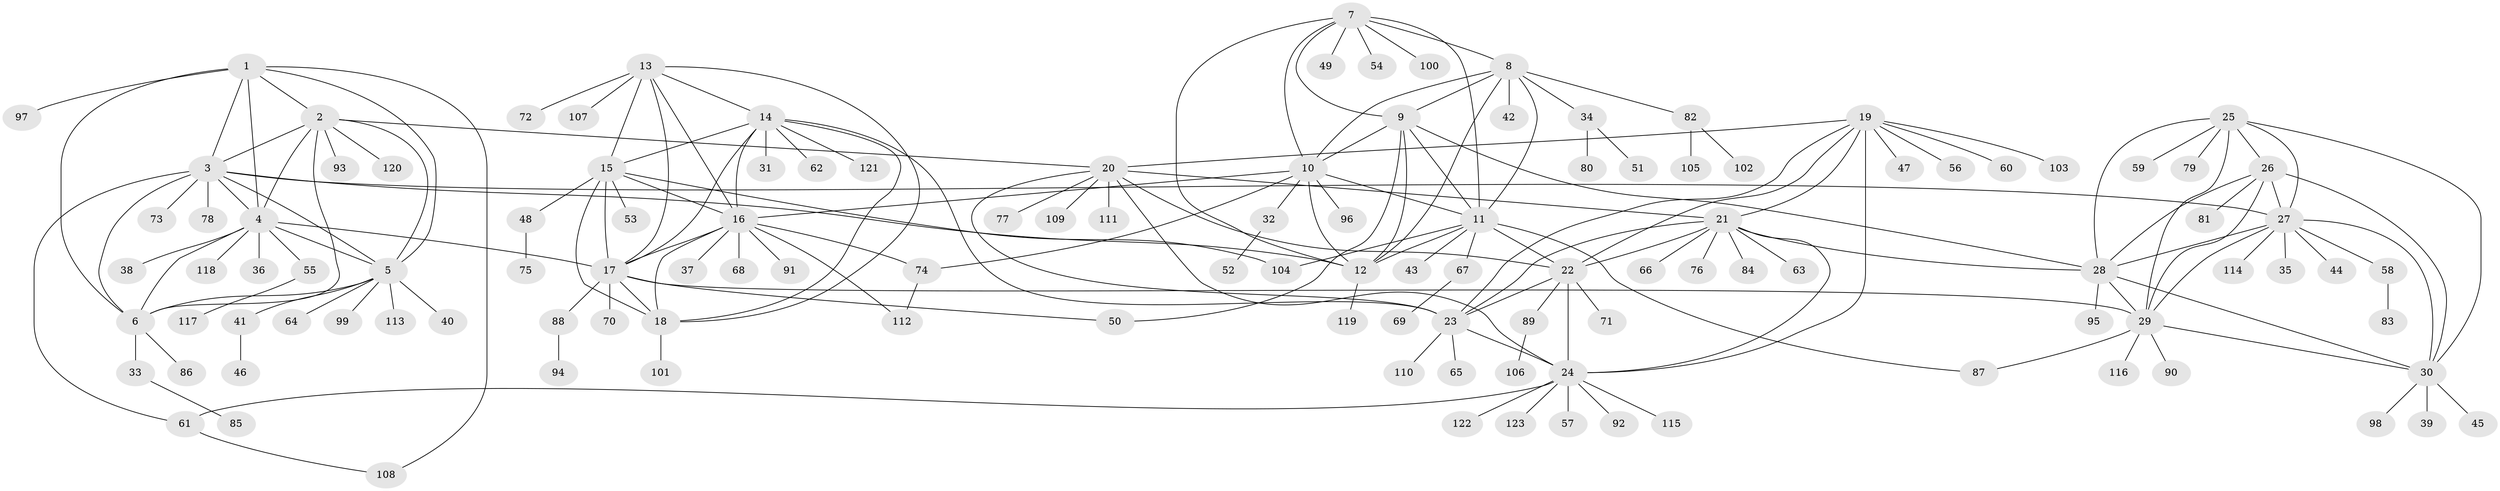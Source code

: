 // coarse degree distribution, {6: 0.052083333333333336, 13: 0.020833333333333332, 9: 0.052083333333333336, 7: 0.03125, 12: 0.020833333333333332, 14: 0.010416666666666666, 11: 0.010416666666666666, 4: 0.010416666666666666, 10: 0.010416666666666666, 5: 0.010416666666666666, 2: 0.08333333333333333, 1: 0.6770833333333334, 3: 0.010416666666666666}
// Generated by graph-tools (version 1.1) at 2025/42/03/06/25 10:42:08]
// undirected, 123 vertices, 185 edges
graph export_dot {
graph [start="1"]
  node [color=gray90,style=filled];
  1;
  2;
  3;
  4;
  5;
  6;
  7;
  8;
  9;
  10;
  11;
  12;
  13;
  14;
  15;
  16;
  17;
  18;
  19;
  20;
  21;
  22;
  23;
  24;
  25;
  26;
  27;
  28;
  29;
  30;
  31;
  32;
  33;
  34;
  35;
  36;
  37;
  38;
  39;
  40;
  41;
  42;
  43;
  44;
  45;
  46;
  47;
  48;
  49;
  50;
  51;
  52;
  53;
  54;
  55;
  56;
  57;
  58;
  59;
  60;
  61;
  62;
  63;
  64;
  65;
  66;
  67;
  68;
  69;
  70;
  71;
  72;
  73;
  74;
  75;
  76;
  77;
  78;
  79;
  80;
  81;
  82;
  83;
  84;
  85;
  86;
  87;
  88;
  89;
  90;
  91;
  92;
  93;
  94;
  95;
  96;
  97;
  98;
  99;
  100;
  101;
  102;
  103;
  104;
  105;
  106;
  107;
  108;
  109;
  110;
  111;
  112;
  113;
  114;
  115;
  116;
  117;
  118;
  119;
  120;
  121;
  122;
  123;
  1 -- 2;
  1 -- 3;
  1 -- 4;
  1 -- 5;
  1 -- 6;
  1 -- 97;
  1 -- 108;
  2 -- 3;
  2 -- 4;
  2 -- 5;
  2 -- 6;
  2 -- 20;
  2 -- 93;
  2 -- 120;
  3 -- 4;
  3 -- 5;
  3 -- 6;
  3 -- 12;
  3 -- 27;
  3 -- 61;
  3 -- 73;
  3 -- 78;
  4 -- 5;
  4 -- 6;
  4 -- 17;
  4 -- 36;
  4 -- 38;
  4 -- 55;
  4 -- 118;
  5 -- 6;
  5 -- 40;
  5 -- 41;
  5 -- 64;
  5 -- 99;
  5 -- 113;
  6 -- 33;
  6 -- 86;
  7 -- 8;
  7 -- 9;
  7 -- 10;
  7 -- 11;
  7 -- 12;
  7 -- 49;
  7 -- 54;
  7 -- 100;
  8 -- 9;
  8 -- 10;
  8 -- 11;
  8 -- 12;
  8 -- 34;
  8 -- 42;
  8 -- 82;
  9 -- 10;
  9 -- 11;
  9 -- 12;
  9 -- 28;
  9 -- 50;
  10 -- 11;
  10 -- 12;
  10 -- 16;
  10 -- 32;
  10 -- 74;
  10 -- 96;
  11 -- 12;
  11 -- 22;
  11 -- 43;
  11 -- 67;
  11 -- 87;
  11 -- 104;
  12 -- 119;
  13 -- 14;
  13 -- 15;
  13 -- 16;
  13 -- 17;
  13 -- 18;
  13 -- 72;
  13 -- 107;
  14 -- 15;
  14 -- 16;
  14 -- 17;
  14 -- 18;
  14 -- 23;
  14 -- 31;
  14 -- 62;
  14 -- 121;
  15 -- 16;
  15 -- 17;
  15 -- 18;
  15 -- 48;
  15 -- 53;
  15 -- 104;
  16 -- 17;
  16 -- 18;
  16 -- 37;
  16 -- 68;
  16 -- 74;
  16 -- 91;
  16 -- 112;
  17 -- 18;
  17 -- 29;
  17 -- 50;
  17 -- 70;
  17 -- 88;
  18 -- 101;
  19 -- 20;
  19 -- 21;
  19 -- 22;
  19 -- 23;
  19 -- 24;
  19 -- 47;
  19 -- 56;
  19 -- 60;
  19 -- 103;
  20 -- 21;
  20 -- 22;
  20 -- 23;
  20 -- 24;
  20 -- 77;
  20 -- 109;
  20 -- 111;
  21 -- 22;
  21 -- 23;
  21 -- 24;
  21 -- 28;
  21 -- 63;
  21 -- 66;
  21 -- 76;
  21 -- 84;
  22 -- 23;
  22 -- 24;
  22 -- 71;
  22 -- 89;
  23 -- 24;
  23 -- 65;
  23 -- 110;
  24 -- 57;
  24 -- 61;
  24 -- 92;
  24 -- 115;
  24 -- 122;
  24 -- 123;
  25 -- 26;
  25 -- 27;
  25 -- 28;
  25 -- 29;
  25 -- 30;
  25 -- 59;
  25 -- 79;
  26 -- 27;
  26 -- 28;
  26 -- 29;
  26 -- 30;
  26 -- 81;
  27 -- 28;
  27 -- 29;
  27 -- 30;
  27 -- 35;
  27 -- 44;
  27 -- 58;
  27 -- 114;
  28 -- 29;
  28 -- 30;
  28 -- 95;
  29 -- 30;
  29 -- 87;
  29 -- 90;
  29 -- 116;
  30 -- 39;
  30 -- 45;
  30 -- 98;
  32 -- 52;
  33 -- 85;
  34 -- 51;
  34 -- 80;
  41 -- 46;
  48 -- 75;
  55 -- 117;
  58 -- 83;
  61 -- 108;
  67 -- 69;
  74 -- 112;
  82 -- 102;
  82 -- 105;
  88 -- 94;
  89 -- 106;
}
